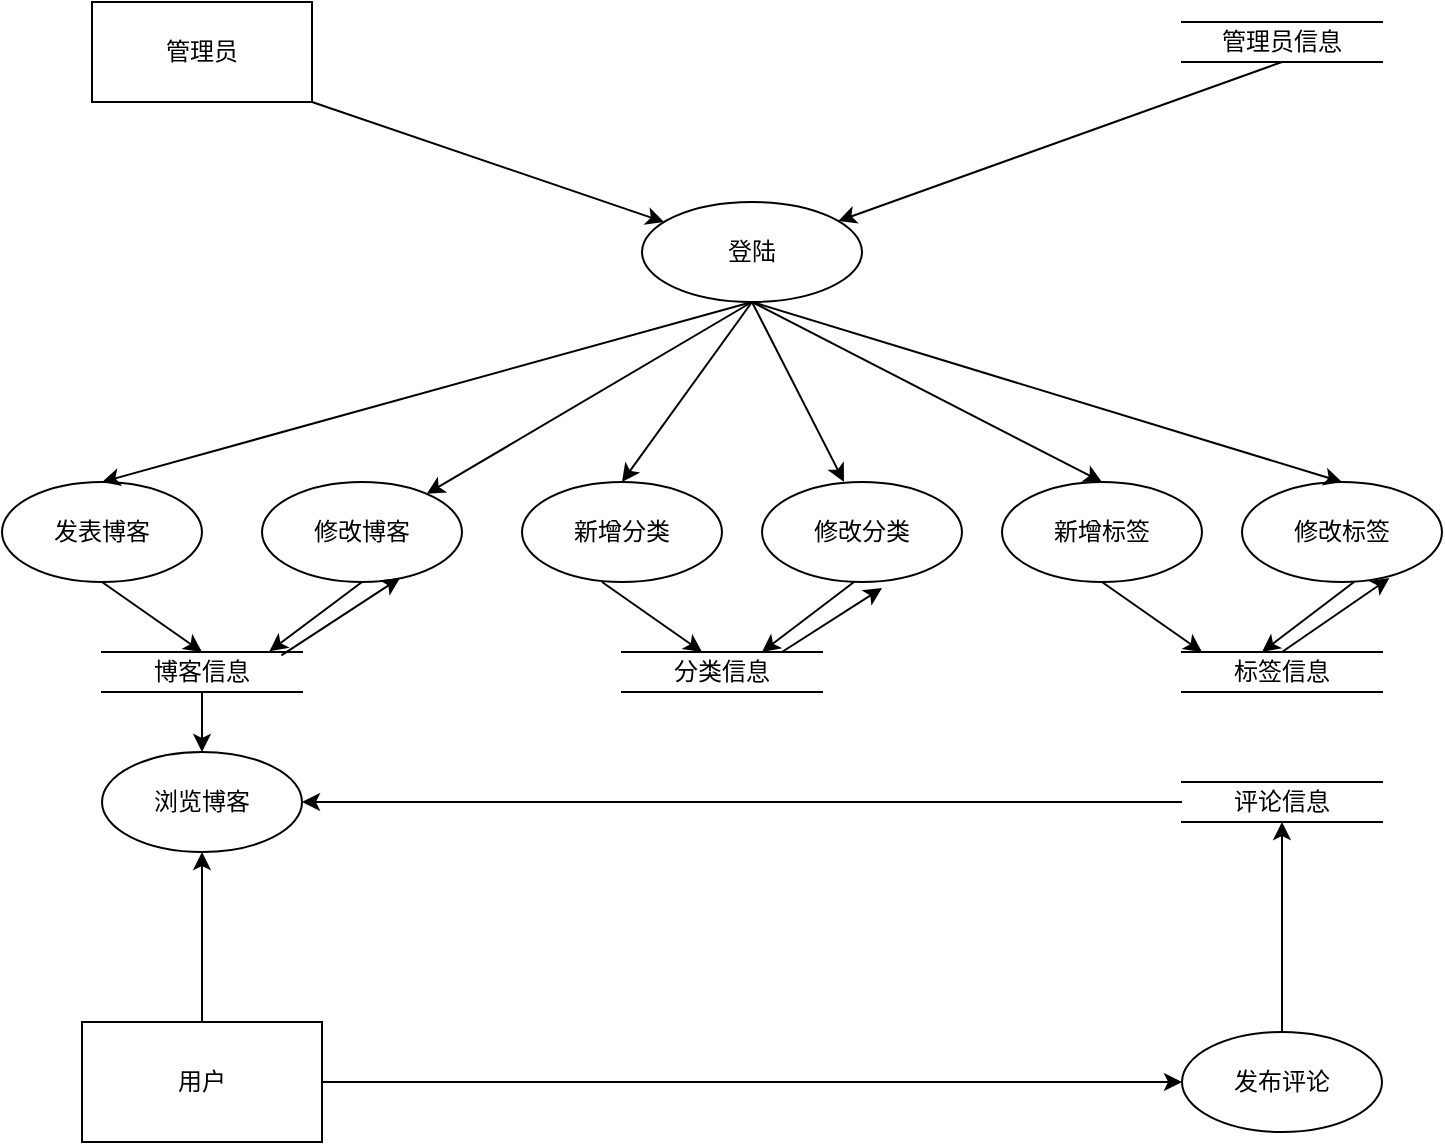 <mxfile version="24.2.3" type="github">
  <diagram name="Page-1" id="b520641d-4fe3-3701-9064-5fc419738815">
    <mxGraphModel dx="1434" dy="746" grid="1" gridSize="10" guides="1" tooltips="1" connect="1" arrows="1" fold="1" page="1" pageScale="1" pageWidth="1100" pageHeight="850" background="none" math="0" shadow="0">
      <root>
        <mxCell id="0" />
        <mxCell id="1" parent="0" />
        <mxCell id="UDBDTZrDbMTfD4Jw3L4_-2" value="管理员" style="html=1;whiteSpace=wrap;" parent="1" vertex="1">
          <mxGeometry x="135" y="80" width="110" height="50" as="geometry" />
        </mxCell>
        <mxCell id="UDBDTZrDbMTfD4Jw3L4_-3" value="登陆" style="ellipse;whiteSpace=wrap;html=1;" parent="1" vertex="1">
          <mxGeometry x="410" y="180" width="110" height="50" as="geometry" />
        </mxCell>
        <mxCell id="UDBDTZrDbMTfD4Jw3L4_-4" value="发表博客" style="ellipse;whiteSpace=wrap;html=1;" parent="1" vertex="1">
          <mxGeometry x="90" y="320" width="100" height="50" as="geometry" />
        </mxCell>
        <mxCell id="UDBDTZrDbMTfD4Jw3L4_-6" value="修改博客" style="ellipse;whiteSpace=wrap;html=1;" parent="1" vertex="1">
          <mxGeometry x="220" y="320" width="100" height="50" as="geometry" />
        </mxCell>
        <mxCell id="UDBDTZrDbMTfD4Jw3L4_-7" value="新增分&lt;span style=&quot;color: rgba(0, 0, 0, 0); font-family: monospace; font-size: 0px; text-align: start; text-wrap: nowrap;&quot;&gt;%3CmxGraphModel%3E%3Croot%3E%3CmxCell%20id%3D%220%22%2F%3E%3CmxCell%20id%3D%221%22%20parent%3D%220%22%2F%3E%3CmxCell%20id%3D%222%22%20value%3D%22%E4%BF%AE%E6%94%B9%E5%8D%9A%E5%AE%A2%22%20style%3D%22ellipse%3BwhiteSpace%3Dwrap%3Bhtml%3D1%3B%22%20vertex%3D%221%22%20parent%3D%221%22%3E%3CmxGeometry%20x%3D%22220%22%20y%3D%22320%22%20width%3D%22100%22%20height%3D%2250%22%20as%3D%22geometry%22%2F%3E%3C%2FmxCell%3E%3C%2Froot%3E%3C%2FmxGraphModel%3E&lt;/span&gt;类" style="ellipse;whiteSpace=wrap;html=1;" parent="1" vertex="1">
          <mxGeometry x="350" y="320" width="100" height="50" as="geometry" />
        </mxCell>
        <mxCell id="UDBDTZrDbMTfD4Jw3L4_-8" value="修改分类" style="ellipse;whiteSpace=wrap;html=1;" parent="1" vertex="1">
          <mxGeometry x="470" y="320" width="100" height="50" as="geometry" />
        </mxCell>
        <mxCell id="UDBDTZrDbMTfD4Jw3L4_-9" value="新增标签" style="ellipse;whiteSpace=wrap;html=1;" parent="1" vertex="1">
          <mxGeometry x="590" y="320" width="100" height="50" as="geometry" />
        </mxCell>
        <mxCell id="UDBDTZrDbMTfD4Jw3L4_-10" value="修改标签" style="ellipse;whiteSpace=wrap;html=1;" parent="1" vertex="1">
          <mxGeometry x="710" y="320" width="100" height="50" as="geometry" />
        </mxCell>
        <mxCell id="UDBDTZrDbMTfD4Jw3L4_-21" value="博客信息" style="shape=partialRectangle;whiteSpace=wrap;html=1;left=0;right=0;fillColor=none;" parent="1" vertex="1">
          <mxGeometry x="140" y="405" width="100" height="20" as="geometry" />
        </mxCell>
        <mxCell id="UDBDTZrDbMTfD4Jw3L4_-22" value="标签信息" style="shape=partialRectangle;whiteSpace=wrap;html=1;left=0;right=0;fillColor=none;" parent="1" vertex="1">
          <mxGeometry x="680" y="405" width="100" height="20" as="geometry" />
        </mxCell>
        <mxCell id="UDBDTZrDbMTfD4Jw3L4_-23" value="分类信息" style="shape=partialRectangle;whiteSpace=wrap;html=1;left=0;right=0;fillColor=none;" parent="1" vertex="1">
          <mxGeometry x="400" y="405" width="100" height="20" as="geometry" />
        </mxCell>
        <mxCell id="UDBDTZrDbMTfD4Jw3L4_-29" value="" style="endArrow=classic;html=1;rounded=0;exitX=1;exitY=1;exitDx=0;exitDy=0;" parent="1" target="UDBDTZrDbMTfD4Jw3L4_-3" edge="1" source="UDBDTZrDbMTfD4Jw3L4_-2">
          <mxGeometry width="50" height="50" relative="1" as="geometry">
            <mxPoint x="200" y="140" as="sourcePoint" />
            <mxPoint x="250" y="90" as="targetPoint" />
          </mxGeometry>
        </mxCell>
        <mxCell id="UDBDTZrDbMTfD4Jw3L4_-30" value="" style="endArrow=classic;html=1;rounded=0;entryX=0.5;entryY=0;entryDx=0;entryDy=0;exitX=0.5;exitY=1;exitDx=0;exitDy=0;" parent="1" target="UDBDTZrDbMTfD4Jw3L4_-4" edge="1" source="UDBDTZrDbMTfD4Jw3L4_-3">
          <mxGeometry width="50" height="50" relative="1" as="geometry">
            <mxPoint x="310" y="260" as="sourcePoint" />
            <mxPoint x="360" y="210" as="targetPoint" />
          </mxGeometry>
        </mxCell>
        <mxCell id="UDBDTZrDbMTfD4Jw3L4_-31" value="" style="endArrow=classic;html=1;rounded=0;exitX=0.5;exitY=1;exitDx=0;exitDy=0;" parent="1" target="UDBDTZrDbMTfD4Jw3L4_-6" edge="1" source="UDBDTZrDbMTfD4Jw3L4_-3">
          <mxGeometry width="50" height="50" relative="1" as="geometry">
            <mxPoint x="310" y="260" as="sourcePoint" />
            <mxPoint x="150" y="330" as="targetPoint" />
          </mxGeometry>
        </mxCell>
        <mxCell id="UDBDTZrDbMTfD4Jw3L4_-32" value="" style="endArrow=classic;html=1;rounded=0;entryX=0.41;entryY=0;entryDx=0;entryDy=0;entryPerimeter=0;exitX=0.5;exitY=1;exitDx=0;exitDy=0;" parent="1" target="UDBDTZrDbMTfD4Jw3L4_-8" edge="1" source="UDBDTZrDbMTfD4Jw3L4_-3">
          <mxGeometry width="50" height="50" relative="1" as="geometry">
            <mxPoint x="310" y="260" as="sourcePoint" />
            <mxPoint x="160" y="340" as="targetPoint" />
          </mxGeometry>
        </mxCell>
        <mxCell id="UDBDTZrDbMTfD4Jw3L4_-33" value="" style="endArrow=classic;html=1;rounded=0;entryX=0.5;entryY=0;entryDx=0;entryDy=0;exitX=0.5;exitY=1;exitDx=0;exitDy=0;" parent="1" source="UDBDTZrDbMTfD4Jw3L4_-3" target="UDBDTZrDbMTfD4Jw3L4_-7" edge="1">
          <mxGeometry width="50" height="50" relative="1" as="geometry">
            <mxPoint x="340" y="290" as="sourcePoint" />
            <mxPoint x="170" y="350" as="targetPoint" />
          </mxGeometry>
        </mxCell>
        <mxCell id="UDBDTZrDbMTfD4Jw3L4_-34" value="" style="endArrow=classic;html=1;rounded=0;entryX=0.5;entryY=0;entryDx=0;entryDy=0;exitX=0.5;exitY=1;exitDx=0;exitDy=0;" parent="1" target="UDBDTZrDbMTfD4Jw3L4_-10" edge="1" source="UDBDTZrDbMTfD4Jw3L4_-3">
          <mxGeometry width="50" height="50" relative="1" as="geometry">
            <mxPoint x="310" y="260" as="sourcePoint" />
            <mxPoint x="180" y="360" as="targetPoint" />
          </mxGeometry>
        </mxCell>
        <mxCell id="UDBDTZrDbMTfD4Jw3L4_-35" value="" style="endArrow=classic;html=1;rounded=0;entryX=0.5;entryY=0;entryDx=0;entryDy=0;exitX=0.5;exitY=1;exitDx=0;exitDy=0;" parent="1" target="UDBDTZrDbMTfD4Jw3L4_-9" edge="1" source="UDBDTZrDbMTfD4Jw3L4_-3">
          <mxGeometry width="50" height="50" relative="1" as="geometry">
            <mxPoint x="310" y="260" as="sourcePoint" />
            <mxPoint x="190" y="370" as="targetPoint" />
          </mxGeometry>
        </mxCell>
        <mxCell id="UDBDTZrDbMTfD4Jw3L4_-36" value="" style="endArrow=classic;html=1;rounded=0;entryX=0.5;entryY=0;entryDx=0;entryDy=0;exitX=0.5;exitY=1;exitDx=0;exitDy=0;" parent="1" source="UDBDTZrDbMTfD4Jw3L4_-4" target="UDBDTZrDbMTfD4Jw3L4_-21" edge="1">
          <mxGeometry width="50" height="50" relative="1" as="geometry">
            <mxPoint x="370" y="320" as="sourcePoint" />
            <mxPoint x="200" y="380" as="targetPoint" />
          </mxGeometry>
        </mxCell>
        <mxCell id="UDBDTZrDbMTfD4Jw3L4_-37" value="" style="endArrow=classic;html=1;rounded=0;entryX=0.837;entryY=-0.017;entryDx=0;entryDy=0;entryPerimeter=0;" parent="1" target="UDBDTZrDbMTfD4Jw3L4_-21" edge="1">
          <mxGeometry width="50" height="50" relative="1" as="geometry">
            <mxPoint x="270" y="370" as="sourcePoint" />
            <mxPoint x="210" y="390" as="targetPoint" />
          </mxGeometry>
        </mxCell>
        <mxCell id="UDBDTZrDbMTfD4Jw3L4_-38" value="" style="endArrow=classic;html=1;rounded=0;exitX=0.897;exitY=0.083;exitDx=0;exitDy=0;exitPerimeter=0;entryX=0.69;entryY=0.96;entryDx=0;entryDy=0;entryPerimeter=0;" parent="1" source="UDBDTZrDbMTfD4Jw3L4_-21" target="UDBDTZrDbMTfD4Jw3L4_-6" edge="1">
          <mxGeometry width="50" height="50" relative="1" as="geometry">
            <mxPoint x="230" y="400" as="sourcePoint" />
            <mxPoint x="280" y="360" as="targetPoint" />
          </mxGeometry>
        </mxCell>
        <mxCell id="UDBDTZrDbMTfD4Jw3L4_-39" value="" style="endArrow=classic;html=1;rounded=0;entryX=0.5;entryY=0;entryDx=0;entryDy=0;exitX=0.5;exitY=1;exitDx=0;exitDy=0;" parent="1" edge="1">
          <mxGeometry width="50" height="50" relative="1" as="geometry">
            <mxPoint x="390" y="370" as="sourcePoint" />
            <mxPoint x="440" y="405" as="targetPoint" />
          </mxGeometry>
        </mxCell>
        <mxCell id="UDBDTZrDbMTfD4Jw3L4_-40" value="" style="endArrow=classic;html=1;rounded=0;entryX=0.837;entryY=-0.017;entryDx=0;entryDy=0;entryPerimeter=0;" parent="1" edge="1">
          <mxGeometry width="50" height="50" relative="1" as="geometry">
            <mxPoint x="516" y="370" as="sourcePoint" />
            <mxPoint x="470" y="405" as="targetPoint" />
          </mxGeometry>
        </mxCell>
        <mxCell id="UDBDTZrDbMTfD4Jw3L4_-41" value="" style="endArrow=classic;html=1;rounded=0;exitX=0.897;exitY=0.083;exitDx=0;exitDy=0;exitPerimeter=0;" parent="1" edge="1">
          <mxGeometry width="50" height="50" relative="1" as="geometry">
            <mxPoint x="480" y="405" as="sourcePoint" />
            <mxPoint x="530" y="373" as="targetPoint" />
          </mxGeometry>
        </mxCell>
        <mxCell id="UDBDTZrDbMTfD4Jw3L4_-45" value="" style="endArrow=classic;html=1;rounded=0;entryX=0.837;entryY=-0.017;entryDx=0;entryDy=0;entryPerimeter=0;" parent="1" edge="1">
          <mxGeometry width="50" height="50" relative="1" as="geometry">
            <mxPoint x="766" y="370" as="sourcePoint" />
            <mxPoint x="720" y="405" as="targetPoint" />
          </mxGeometry>
        </mxCell>
        <mxCell id="UDBDTZrDbMTfD4Jw3L4_-46" value="" style="endArrow=classic;html=1;rounded=0;exitX=0.897;exitY=0.083;exitDx=0;exitDy=0;exitPerimeter=0;entryX=0.737;entryY=0.96;entryDx=0;entryDy=0;entryPerimeter=0;" parent="1" target="UDBDTZrDbMTfD4Jw3L4_-10" edge="1">
          <mxGeometry width="50" height="50" relative="1" as="geometry">
            <mxPoint x="730" y="405" as="sourcePoint" />
            <mxPoint x="780" y="373" as="targetPoint" />
          </mxGeometry>
        </mxCell>
        <mxCell id="UDBDTZrDbMTfD4Jw3L4_-47" value="" style="endArrow=classic;html=1;rounded=0;entryX=0.5;entryY=0;entryDx=0;entryDy=0;exitX=0.5;exitY=1;exitDx=0;exitDy=0;" parent="1" edge="1">
          <mxGeometry width="50" height="50" relative="1" as="geometry">
            <mxPoint x="640" y="370" as="sourcePoint" />
            <mxPoint x="690" y="405" as="targetPoint" />
          </mxGeometry>
        </mxCell>
        <mxCell id="UDBDTZrDbMTfD4Jw3L4_-48" value="管理员信息" style="shape=partialRectangle;whiteSpace=wrap;html=1;left=0;right=0;fillColor=none;" parent="1" vertex="1">
          <mxGeometry x="680" y="90" width="100" height="20" as="geometry" />
        </mxCell>
        <mxCell id="UDBDTZrDbMTfD4Jw3L4_-49" value="" style="endArrow=classic;html=1;rounded=0;exitX=0.5;exitY=1;exitDx=0;exitDy=0;" parent="1" source="UDBDTZrDbMTfD4Jw3L4_-48" target="UDBDTZrDbMTfD4Jw3L4_-3" edge="1">
          <mxGeometry width="50" height="50" relative="1" as="geometry">
            <mxPoint x="460" y="210" as="sourcePoint" />
            <mxPoint x="510" y="160" as="targetPoint" />
          </mxGeometry>
        </mxCell>
        <mxCell id="UDBDTZrDbMTfD4Jw3L4_-50" value="用户" style="rounded=0;whiteSpace=wrap;html=1;" parent="1" vertex="1">
          <mxGeometry x="130" y="590" width="120" height="60" as="geometry" />
        </mxCell>
        <mxCell id="UDBDTZrDbMTfD4Jw3L4_-51" value="浏览博客" style="ellipse;whiteSpace=wrap;html=1;" parent="1" vertex="1">
          <mxGeometry x="140" y="455" width="100" height="50" as="geometry" />
        </mxCell>
        <mxCell id="UDBDTZrDbMTfD4Jw3L4_-53" value="" style="endArrow=classic;html=1;rounded=0;entryX=0.5;entryY=1;entryDx=0;entryDy=0;exitX=0.5;exitY=0;exitDx=0;exitDy=0;" parent="1" source="UDBDTZrDbMTfD4Jw3L4_-50" target="UDBDTZrDbMTfD4Jw3L4_-51" edge="1">
          <mxGeometry width="50" height="50" relative="1" as="geometry">
            <mxPoint x="190" y="555" as="sourcePoint" />
            <mxPoint x="240" y="590" as="targetPoint" />
          </mxGeometry>
        </mxCell>
        <mxCell id="UDBDTZrDbMTfD4Jw3L4_-54" value="" style="endArrow=classic;html=1;rounded=0;entryX=0.5;entryY=0;entryDx=0;entryDy=0;exitX=0.5;exitY=1;exitDx=0;exitDy=0;" parent="1" source="UDBDTZrDbMTfD4Jw3L4_-21" target="UDBDTZrDbMTfD4Jw3L4_-51" edge="1">
          <mxGeometry width="50" height="50" relative="1" as="geometry">
            <mxPoint x="160" y="600" as="sourcePoint" />
            <mxPoint x="200" y="530" as="targetPoint" />
          </mxGeometry>
        </mxCell>
        <mxCell id="UDBDTZrDbMTfD4Jw3L4_-55" value="评论信息" style="shape=partialRectangle;whiteSpace=wrap;html=1;left=0;right=0;fillColor=none;" parent="1" vertex="1">
          <mxGeometry x="680" y="470" width="100" height="20" as="geometry" />
        </mxCell>
        <mxCell id="UDBDTZrDbMTfD4Jw3L4_-56" value="发布评论" style="ellipse;whiteSpace=wrap;html=1;" parent="1" vertex="1">
          <mxGeometry x="680" y="595" width="100" height="50" as="geometry" />
        </mxCell>
        <mxCell id="UDBDTZrDbMTfD4Jw3L4_-57" value="" style="endArrow=classic;html=1;rounded=0;entryX=0;entryY=0.5;entryDx=0;entryDy=0;exitX=1;exitY=0.5;exitDx=0;exitDy=0;" parent="1" target="UDBDTZrDbMTfD4Jw3L4_-56" edge="1" source="UDBDTZrDbMTfD4Jw3L4_-50">
          <mxGeometry width="50" height="50" relative="1" as="geometry">
            <mxPoint x="230" y="630" as="sourcePoint" />
            <mxPoint x="250" y="560" as="targetPoint" />
          </mxGeometry>
        </mxCell>
        <mxCell id="UDBDTZrDbMTfD4Jw3L4_-59" value="" style="endArrow=classic;html=1;rounded=0;entryX=0.5;entryY=1;entryDx=0;entryDy=0;exitX=0.5;exitY=0;exitDx=0;exitDy=0;" parent="1" source="UDBDTZrDbMTfD4Jw3L4_-56" target="UDBDTZrDbMTfD4Jw3L4_-55" edge="1">
          <mxGeometry width="50" height="50" relative="1" as="geometry">
            <mxPoint x="220" y="640" as="sourcePoint" />
            <mxPoint x="370" y="600" as="targetPoint" />
          </mxGeometry>
        </mxCell>
        <mxCell id="UDBDTZrDbMTfD4Jw3L4_-60" value="" style="endArrow=classic;html=1;rounded=0;entryX=1;entryY=0.5;entryDx=0;entryDy=0;exitX=0;exitY=0.5;exitDx=0;exitDy=0;" parent="1" source="UDBDTZrDbMTfD4Jw3L4_-55" target="UDBDTZrDbMTfD4Jw3L4_-51" edge="1">
          <mxGeometry width="50" height="50" relative="1" as="geometry">
            <mxPoint x="380" y="550" as="sourcePoint" />
            <mxPoint x="460" y="515" as="targetPoint" />
          </mxGeometry>
        </mxCell>
      </root>
    </mxGraphModel>
  </diagram>
</mxfile>
